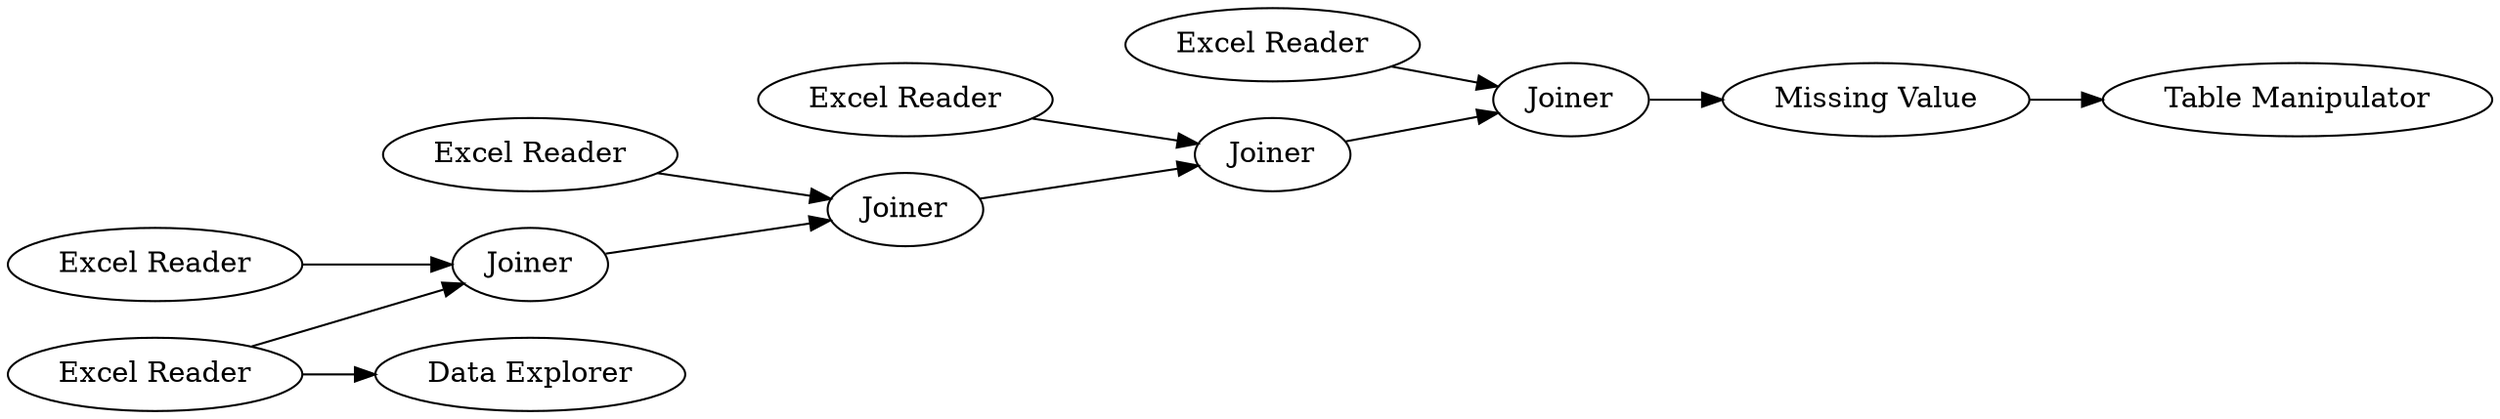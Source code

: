 digraph {
	"-2757867379077822553_636" [label="Table Manipulator"]
	"-2757867379077822553_627" [label="Excel Reader"]
	"-2757867379077822553_634" [label=Joiner]
	"-2757867379077822553_628" [label="Excel Reader"]
	"-2757867379077822553_631" [label=Joiner]
	"-2757867379077822553_630" [label="Excel Reader"]
	"-2757867379077822553_629" [label="Excel Reader"]
	"-2757867379077822553_705" [label="Data Explorer"]
	"-2757867379077822553_633" [label=Joiner]
	"-2757867379077822553_632" [label=Joiner]
	"-2757867379077822553_626" [label="Excel Reader"]
	"-2757867379077822553_635" [label="Missing Value"]
	"-2757867379077822553_629" -> "-2757867379077822553_633"
	"-2757867379077822553_631" -> "-2757867379077822553_632"
	"-2757867379077822553_628" -> "-2757867379077822553_631"
	"-2757867379077822553_630" -> "-2757867379077822553_634"
	"-2757867379077822553_633" -> "-2757867379077822553_634"
	"-2757867379077822553_627" -> "-2757867379077822553_632"
	"-2757867379077822553_626" -> "-2757867379077822553_631"
	"-2757867379077822553_632" -> "-2757867379077822553_633"
	"-2757867379077822553_634" -> "-2757867379077822553_635"
	"-2757867379077822553_628" -> "-2757867379077822553_705"
	"-2757867379077822553_635" -> "-2757867379077822553_636"
	rankdir=LR
}
